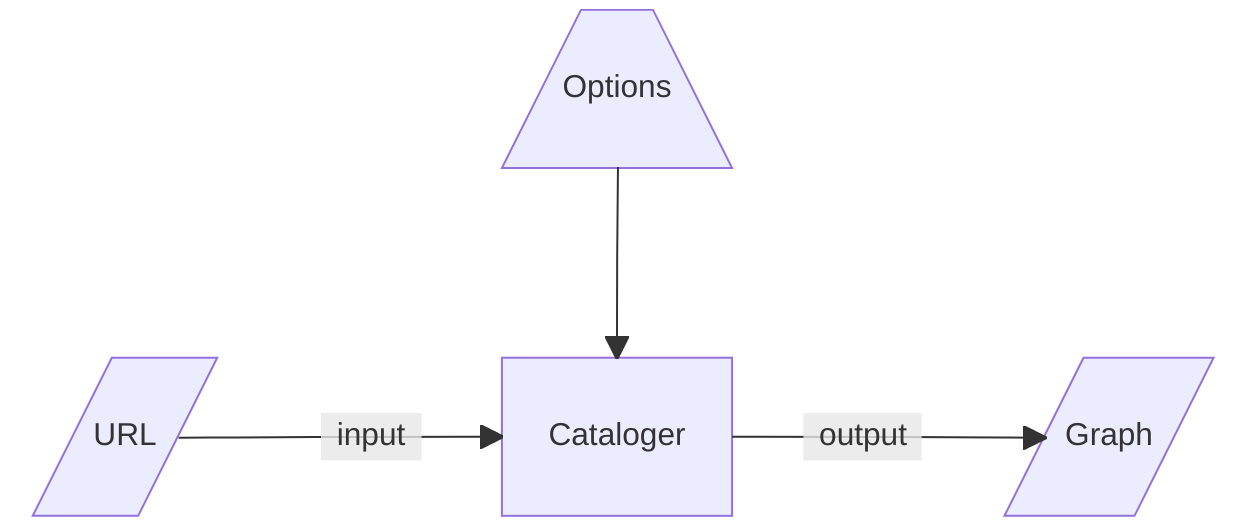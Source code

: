 ---
title: Data flow for catalogers
---
block-beta
  classDef block height:48px,padding:8px;

  columns 5
  space:2 Options space:2
  space:5
  Input space Program space Output

  Options --> Program
  Input-- "input" -->Program
  Program-- "output" -->Output

  Options[/"Options"\]
  Program["Cataloger"]
  Input[/"URL"/]
  Output[/"Graph"/]